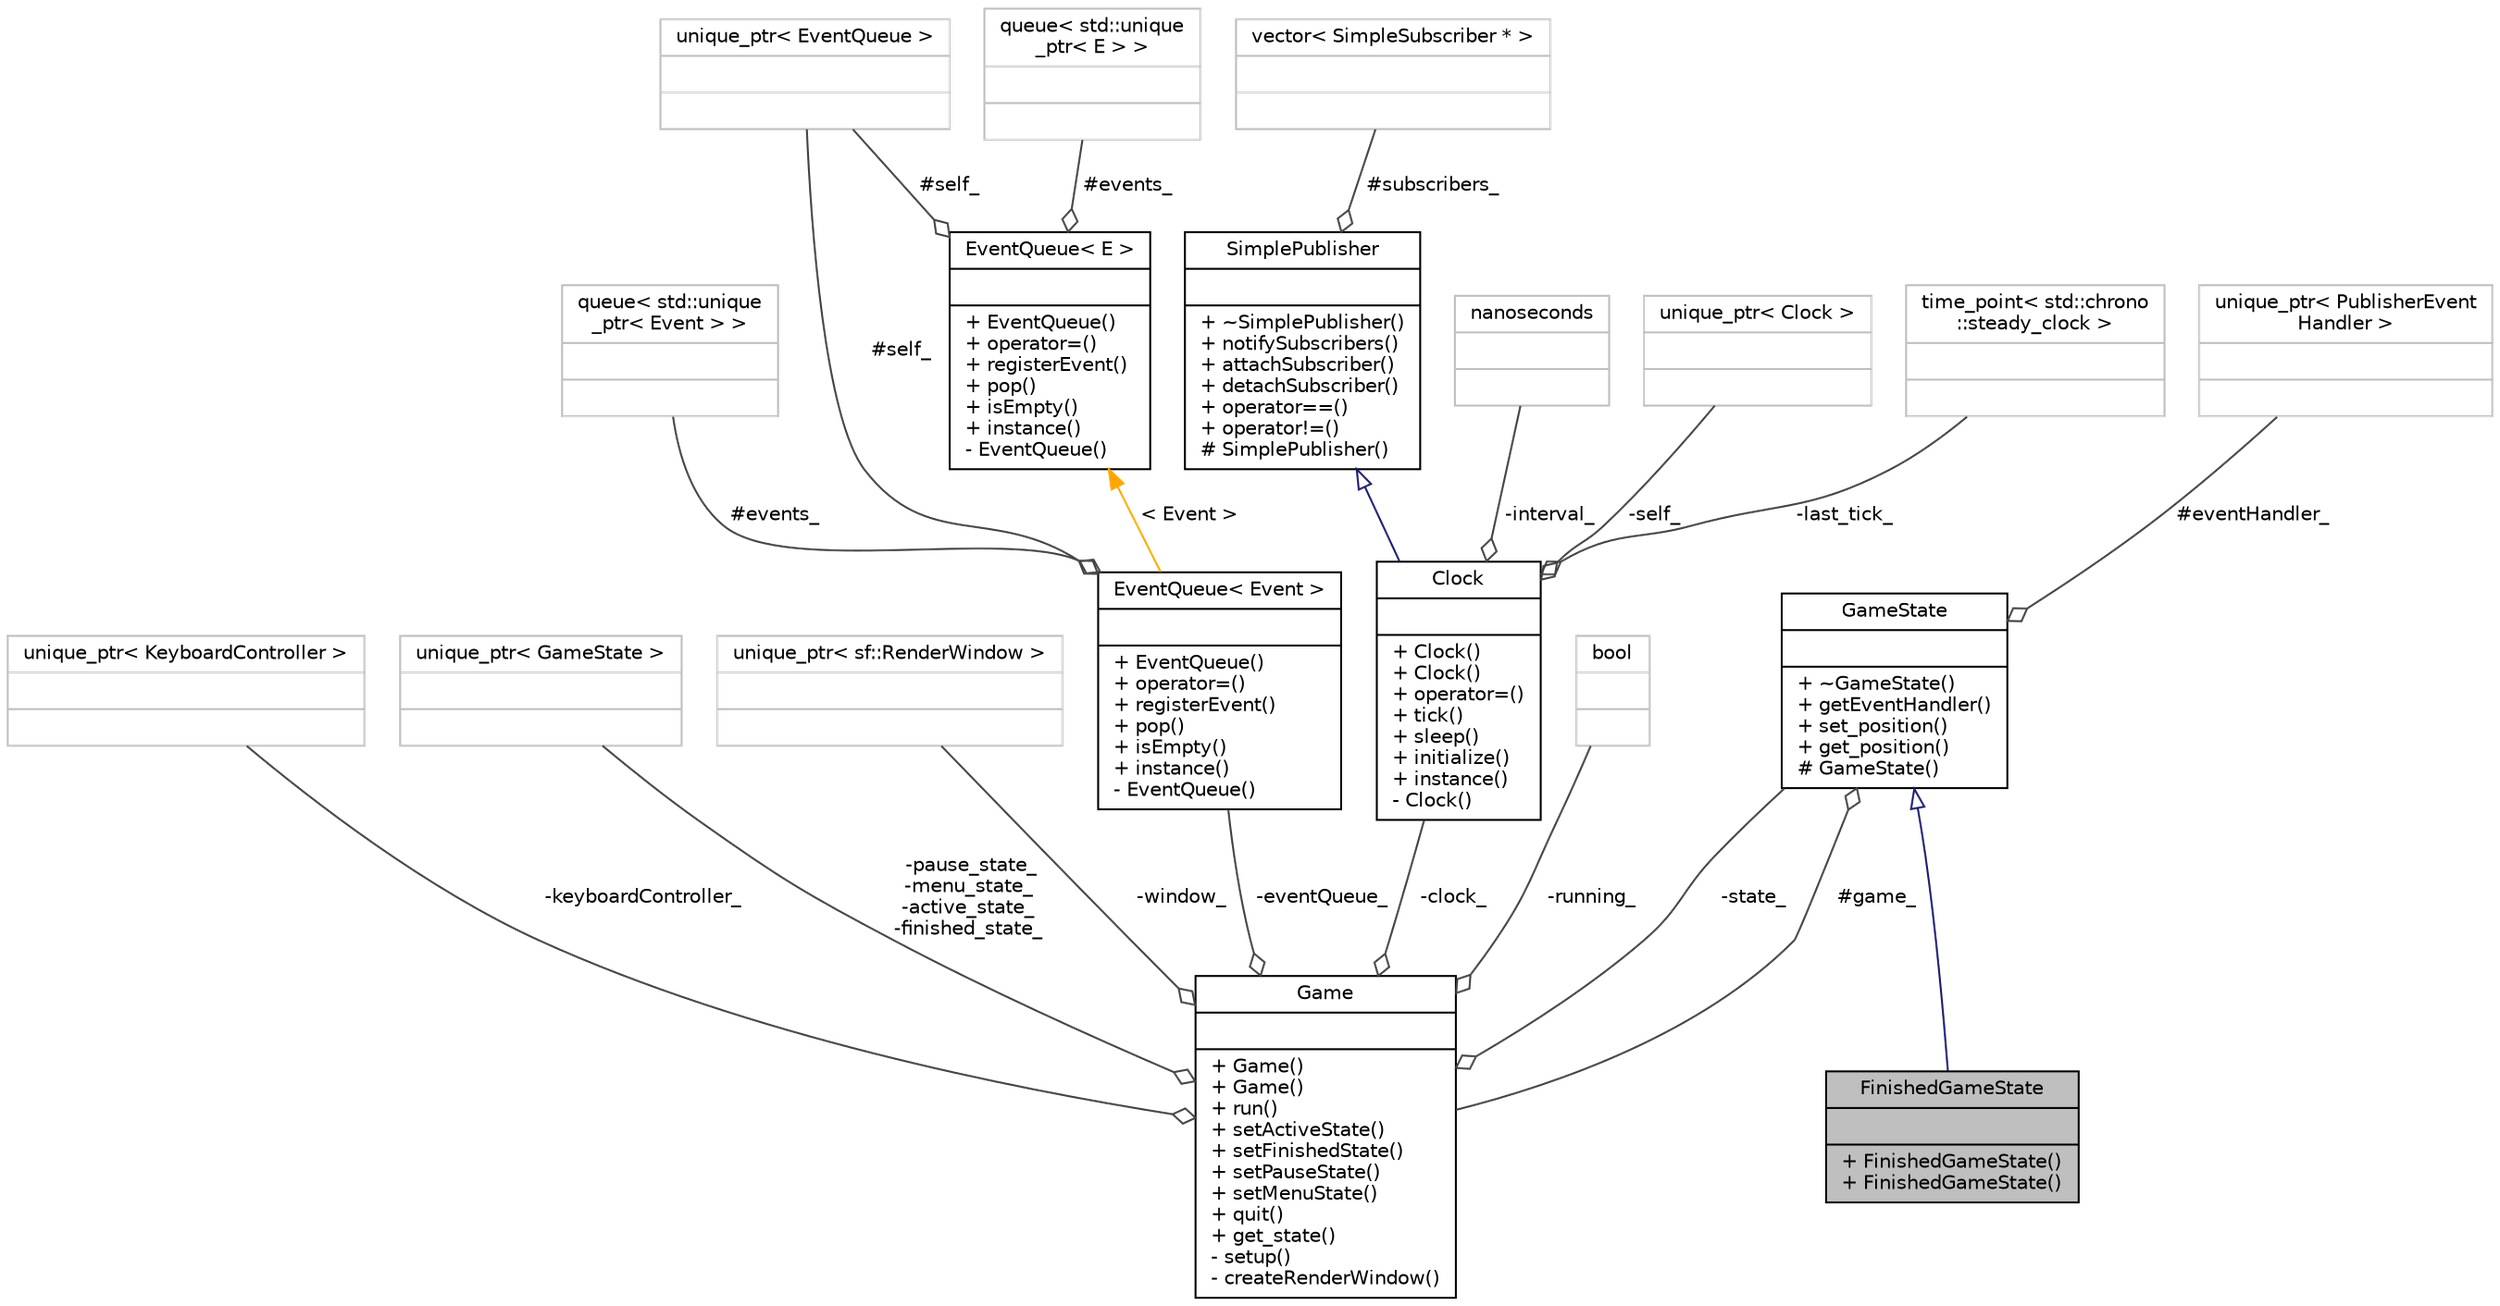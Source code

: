 digraph "FinishedGameState"
{
 // INTERACTIVE_SVG=YES
 // LATEX_PDF_SIZE
  bgcolor="transparent";
  edge [fontname="Helvetica",fontsize="10",labelfontname="Helvetica",labelfontsize="10"];
  node [fontname="Helvetica",fontsize="10",shape=record];
  Node1 [label="{FinishedGameState\n||+ FinishedGameState()\l+ FinishedGameState()\l}",height=0.2,width=0.4,color="black", fillcolor="grey75", style="filled", fontcolor="black",tooltip=" "];
  Node2 -> Node1 [dir="back",color="midnightblue",fontsize="10",style="solid",arrowtail="onormal",fontname="Helvetica"];
  Node2 [label="{GameState\n||+ ~GameState()\l+ getEventHandler()\l+ set_position()\l+ get_position()\l# GameState()\l}",height=0.2,width=0.4,color="black",URL="$class_game_state.html",tooltip=" "];
  Node3 -> Node2 [color="grey25",fontsize="10",style="solid",label=" #game_" ,arrowhead="odiamond",fontname="Helvetica"];
  Node3 [label="{Game\n||+ Game()\l+ Game()\l+ run()\l+ setActiveState()\l+ setFinishedState()\l+ setPauseState()\l+ setMenuState()\l+ quit()\l+ get_state()\l- setup()\l- createRenderWindow()\l}",height=0.2,width=0.4,color="black",URL="$class_game.html",tooltip=" "];
  Node4 -> Node3 [color="grey25",fontsize="10",style="solid",label=" -keyboardController_" ,arrowhead="odiamond",fontname="Helvetica"];
  Node4 [label="{unique_ptr\< KeyboardController \>\n||}",height=0.2,width=0.4,color="grey75",tooltip=" "];
  Node5 -> Node3 [color="grey25",fontsize="10",style="solid",label=" -pause_state_\n-menu_state_\n-active_state_\n-finished_state_" ,arrowhead="odiamond",fontname="Helvetica"];
  Node5 [label="{unique_ptr\< GameState \>\n||}",height=0.2,width=0.4,color="grey75",tooltip=" "];
  Node6 -> Node3 [color="grey25",fontsize="10",style="solid",label=" -window_" ,arrowhead="odiamond",fontname="Helvetica"];
  Node6 [label="{unique_ptr\< sf::RenderWindow \>\n||}",height=0.2,width=0.4,color="grey75",tooltip=" "];
  Node7 -> Node3 [color="grey25",fontsize="10",style="solid",label=" -eventQueue_" ,arrowhead="odiamond",fontname="Helvetica"];
  Node7 [label="{EventQueue\< Event \>\n||+ EventQueue()\l+ operator=()\l+ registerEvent()\l+ pop()\l+ isEmpty()\l+ instance()\l- EventQueue()\l}",height=0.2,width=0.4,color="black",URL="$class_event_queue.html",tooltip=" "];
  Node8 -> Node7 [color="grey25",fontsize="10",style="solid",label=" #events_" ,arrowhead="odiamond",fontname="Helvetica"];
  Node8 [label="{queue\< std::unique\l_ptr\< Event \> \>\n||}",height=0.2,width=0.4,color="grey75",tooltip=" "];
  Node9 -> Node7 [color="grey25",fontsize="10",style="solid",label=" #self_" ,arrowhead="odiamond",fontname="Helvetica"];
  Node9 [label="{unique_ptr\< EventQueue \>\n||}",height=0.2,width=0.4,color="grey75",tooltip=" "];
  Node10 -> Node7 [dir="back",color="orange",fontsize="10",style="solid",label=" \< Event \>" ,fontname="Helvetica"];
  Node10 [label="{EventQueue\< E \>\n||+ EventQueue()\l+ operator=()\l+ registerEvent()\l+ pop()\l+ isEmpty()\l+ instance()\l- EventQueue()\l}",height=0.2,width=0.4,color="black",URL="$class_event_queue.html",tooltip="Singleton class wrapper for std::queue<E>."];
  Node11 -> Node10 [color="grey25",fontsize="10",style="solid",label=" #events_" ,arrowhead="odiamond",fontname="Helvetica"];
  Node11 [label="{queue\< std::unique\l_ptr\< E \> \>\n||}",height=0.2,width=0.4,color="grey75",tooltip=" "];
  Node9 -> Node10 [color="grey25",fontsize="10",style="solid",label=" #self_" ,arrowhead="odiamond",fontname="Helvetica"];
  Node12 -> Node3 [color="grey25",fontsize="10",style="solid",label=" -clock_" ,arrowhead="odiamond",fontname="Helvetica"];
  Node12 [label="{Clock\n||+ Clock()\l+ Clock()\l+ operator=()\l+ tick()\l+ sleep()\l+ initialize()\l+ instance()\l- Clock()\l}",height=0.2,width=0.4,color="black",URL="$class_clock.html",tooltip="Represents an externally controlled clock running at a given frequency."];
  Node13 -> Node12 [dir="back",color="midnightblue",fontsize="10",style="solid",arrowtail="onormal",fontname="Helvetica"];
  Node13 [label="{SimplePublisher\n||+ ~SimplePublisher()\l+ notifySubscribers()\l+ attachSubscriber()\l+ detachSubscriber()\l+ operator==()\l+ operator!=()\l# SimplePublisher()\l}",height=0.2,width=0.4,color="black",URL="$class_simple_publisher.html",tooltip=" "];
  Node14 -> Node13 [color="grey25",fontsize="10",style="solid",label=" #subscribers_" ,arrowhead="odiamond",fontname="Helvetica"];
  Node14 [label="{vector\< SimpleSubscriber * \>\n||}",height=0.2,width=0.4,color="grey75",tooltip=" "];
  Node15 -> Node12 [color="grey25",fontsize="10",style="solid",label=" -interval_" ,arrowhead="odiamond",fontname="Helvetica"];
  Node15 [label="{nanoseconds\n||}",height=0.2,width=0.4,color="grey75",tooltip=" "];
  Node16 -> Node12 [color="grey25",fontsize="10",style="solid",label=" -self_" ,arrowhead="odiamond",fontname="Helvetica"];
  Node16 [label="{unique_ptr\< Clock \>\n||}",height=0.2,width=0.4,color="grey75",tooltip=" "];
  Node17 -> Node12 [color="grey25",fontsize="10",style="solid",label=" -last_tick_" ,arrowhead="odiamond",fontname="Helvetica"];
  Node17 [label="{time_point\< std::chrono\l::steady_clock \>\n||}",height=0.2,width=0.4,color="grey75",tooltip=" "];
  Node18 -> Node3 [color="grey25",fontsize="10",style="solid",label=" -running_" ,arrowhead="odiamond",fontname="Helvetica"];
  Node18 [label="{bool\n||}",height=0.2,width=0.4,color="grey75",tooltip=" "];
  Node2 -> Node3 [color="grey25",fontsize="10",style="solid",label=" -state_" ,arrowhead="odiamond",fontname="Helvetica"];
  Node19 -> Node2 [color="grey25",fontsize="10",style="solid",label=" #eventHandler_" ,arrowhead="odiamond",fontname="Helvetica"];
  Node19 [label="{unique_ptr\< PublisherEvent\lHandler \>\n||}",height=0.2,width=0.4,color="grey75",tooltip=" "];
}
